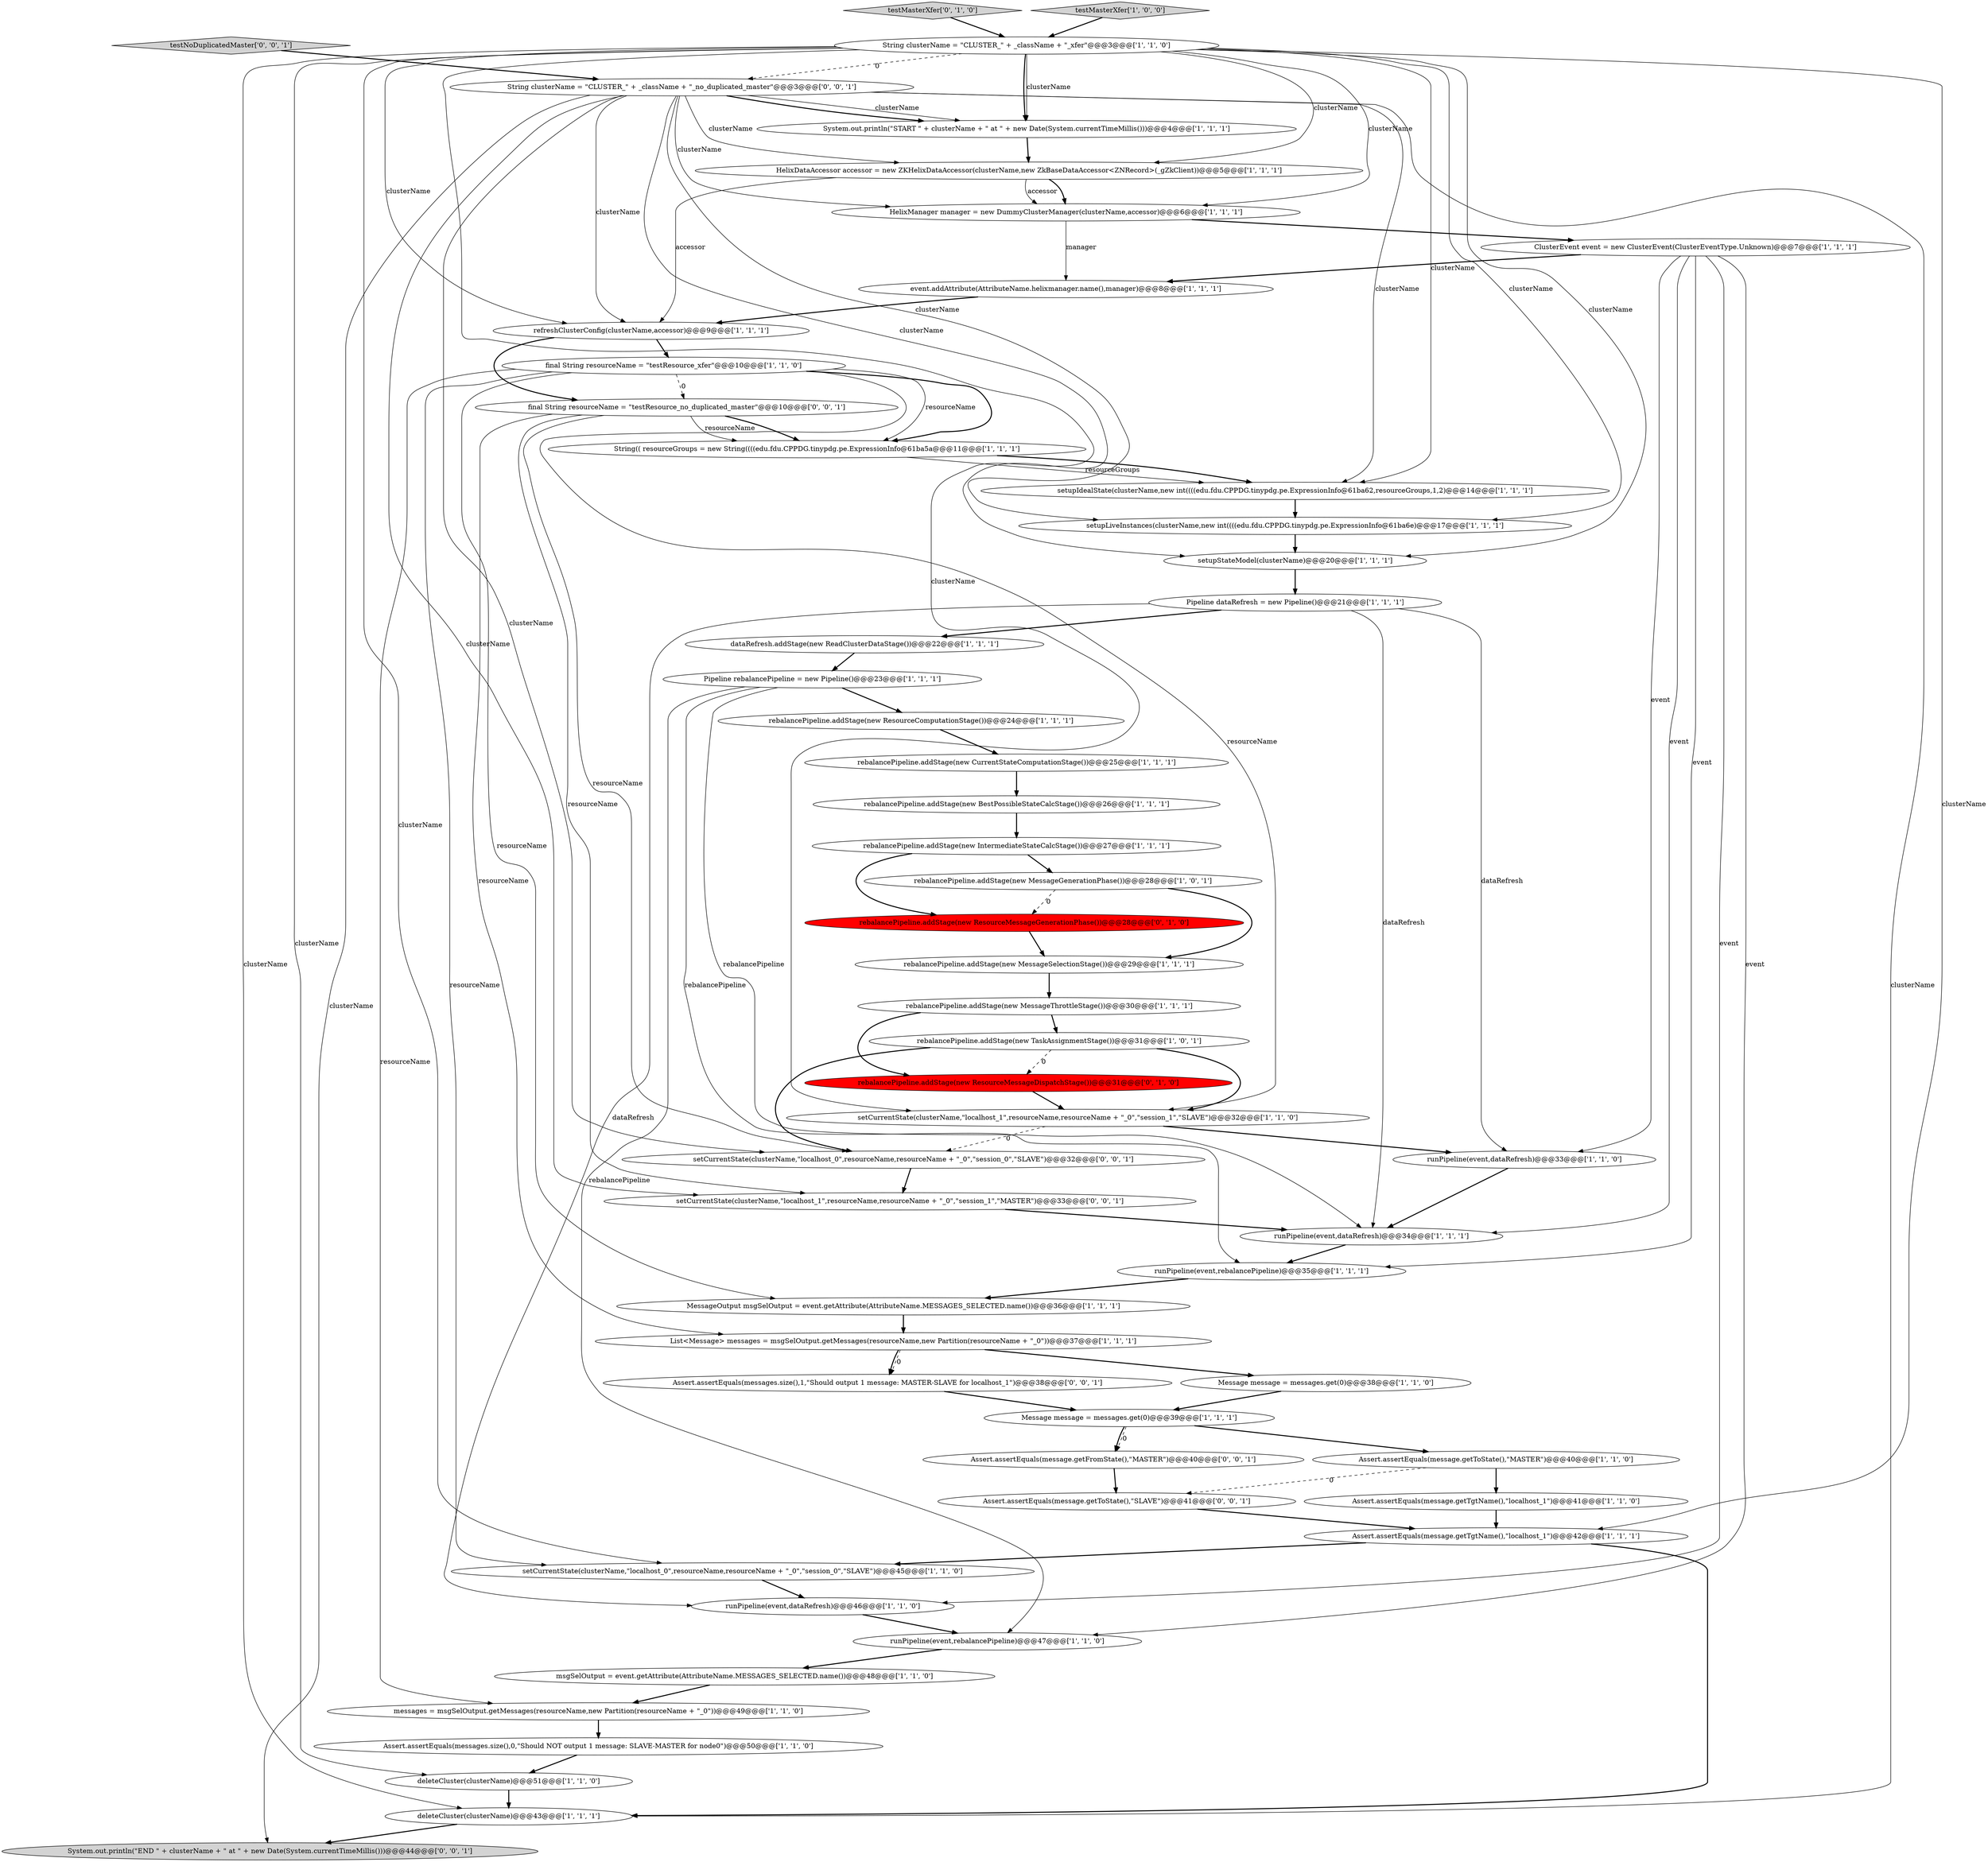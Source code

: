 digraph {
26 [style = filled, label = "setupIdealState(clusterName,new int((((edu.fdu.CPPDG.tinypdg.pe.ExpressionInfo@61ba62,resourceGroups,1,2)@@@14@@@['1', '1', '1']", fillcolor = white, shape = ellipse image = "AAA0AAABBB1BBB"];
12 [style = filled, label = "HelixDataAccessor accessor = new ZKHelixDataAccessor(clusterName,new ZkBaseDataAccessor<ZNRecord>(_gZkClient))@@@5@@@['1', '1', '1']", fillcolor = white, shape = ellipse image = "AAA0AAABBB1BBB"];
29 [style = filled, label = "setCurrentState(clusterName,\"localhost_1\",resourceName,resourceName + \"_0\",\"session_1\",\"SLAVE\")@@@32@@@['1', '1', '0']", fillcolor = white, shape = ellipse image = "AAA0AAABBB1BBB"];
34 [style = filled, label = "rebalancePipeline.addStage(new CurrentStateComputationStage())@@@25@@@['1', '1', '1']", fillcolor = white, shape = ellipse image = "AAA0AAABBB1BBB"];
13 [style = filled, label = "runPipeline(event,dataRefresh)@@@33@@@['1', '1', '0']", fillcolor = white, shape = ellipse image = "AAA0AAABBB1BBB"];
44 [style = filled, label = "rebalancePipeline.addStage(new ResourceMessageDispatchStage())@@@31@@@['0', '1', '0']", fillcolor = red, shape = ellipse image = "AAA1AAABBB2BBB"];
49 [style = filled, label = "Assert.assertEquals(message.getFromState(),\"MASTER\")@@@40@@@['0', '0', '1']", fillcolor = white, shape = ellipse image = "AAA0AAABBB3BBB"];
20 [style = filled, label = "Assert.assertEquals(message.getTgtName(),\"localhost_1\")@@@42@@@['1', '1', '1']", fillcolor = white, shape = ellipse image = "AAA0AAABBB1BBB"];
19 [style = filled, label = "runPipeline(event,rebalancePipeline)@@@35@@@['1', '1', '1']", fillcolor = white, shape = ellipse image = "AAA0AAABBB1BBB"];
4 [style = filled, label = "Message message = messages.get(0)@@@38@@@['1', '1', '0']", fillcolor = white, shape = ellipse image = "AAA0AAABBB1BBB"];
54 [style = filled, label = "final String resourceName = \"testResource_no_duplicated_master\"@@@10@@@['0', '0', '1']", fillcolor = white, shape = ellipse image = "AAA0AAABBB3BBB"];
32 [style = filled, label = "rebalancePipeline.addStage(new IntermediateStateCalcStage())@@@27@@@['1', '1', '1']", fillcolor = white, shape = ellipse image = "AAA0AAABBB1BBB"];
9 [style = filled, label = "refreshClusterConfig(clusterName,accessor)@@@9@@@['1', '1', '1']", fillcolor = white, shape = ellipse image = "AAA0AAABBB1BBB"];
40 [style = filled, label = "Pipeline dataRefresh = new Pipeline()@@@21@@@['1', '1', '1']", fillcolor = white, shape = ellipse image = "AAA0AAABBB1BBB"];
23 [style = filled, label = "rebalancePipeline.addStage(new BestPossibleStateCalcStage())@@@26@@@['1', '1', '1']", fillcolor = white, shape = ellipse image = "AAA0AAABBB1BBB"];
46 [style = filled, label = "setCurrentState(clusterName,\"localhost_1\",resourceName,resourceName + \"_0\",\"session_1\",\"MASTER\")@@@33@@@['0', '0', '1']", fillcolor = white, shape = ellipse image = "AAA0AAABBB3BBB"];
25 [style = filled, label = "dataRefresh.addStage(new ReadClusterDataStage())@@@22@@@['1', '1', '1']", fillcolor = white, shape = ellipse image = "AAA0AAABBB1BBB"];
17 [style = filled, label = "ClusterEvent event = new ClusterEvent(ClusterEventType.Unknown)@@@7@@@['1', '1', '1']", fillcolor = white, shape = ellipse image = "AAA0AAABBB1BBB"];
3 [style = filled, label = "String(( resourceGroups = new String((((edu.fdu.CPPDG.tinypdg.pe.ExpressionInfo@61ba5a@@@11@@@['1', '1', '1']", fillcolor = white, shape = ellipse image = "AAA0AAABBB1BBB"];
36 [style = filled, label = "runPipeline(event,dataRefresh)@@@46@@@['1', '1', '0']", fillcolor = white, shape = ellipse image = "AAA0AAABBB1BBB"];
37 [style = filled, label = "deleteCluster(clusterName)@@@51@@@['1', '1', '0']", fillcolor = white, shape = ellipse image = "AAA0AAABBB1BBB"];
8 [style = filled, label = "HelixManager manager = new DummyClusterManager(clusterName,accessor)@@@6@@@['1', '1', '1']", fillcolor = white, shape = ellipse image = "AAA0AAABBB1BBB"];
24 [style = filled, label = "String clusterName = \"CLUSTER_\" + _className + \"_xfer\"@@@3@@@['1', '1', '0']", fillcolor = white, shape = ellipse image = "AAA0AAABBB1BBB"];
30 [style = filled, label = "setupLiveInstances(clusterName,new int((((edu.fdu.CPPDG.tinypdg.pe.ExpressionInfo@61ba6e)@@@17@@@['1', '1', '1']", fillcolor = white, shape = ellipse image = "AAA0AAABBB1BBB"];
41 [style = filled, label = "rebalancePipeline.addStage(new TaskAssignmentStage())@@@31@@@['1', '0', '1']", fillcolor = white, shape = ellipse image = "AAA0AAABBB1BBB"];
18 [style = filled, label = "Message message = messages.get(0)@@@39@@@['1', '1', '1']", fillcolor = white, shape = ellipse image = "AAA0AAABBB1BBB"];
42 [style = filled, label = "MessageOutput msgSelOutput = event.getAttribute(AttributeName.MESSAGES_SELECTED.name())@@@36@@@['1', '1', '1']", fillcolor = white, shape = ellipse image = "AAA0AAABBB1BBB"];
27 [style = filled, label = "rebalancePipeline.addStage(new ResourceComputationStage())@@@24@@@['1', '1', '1']", fillcolor = white, shape = ellipse image = "AAA0AAABBB1BBB"];
53 [style = filled, label = "setCurrentState(clusterName,\"localhost_0\",resourceName,resourceName + \"_0\",\"session_0\",\"SLAVE\")@@@32@@@['0', '0', '1']", fillcolor = white, shape = ellipse image = "AAA0AAABBB3BBB"];
52 [style = filled, label = "String clusterName = \"CLUSTER_\" + _className + \"_no_duplicated_master\"@@@3@@@['0', '0', '1']", fillcolor = white, shape = ellipse image = "AAA0AAABBB3BBB"];
48 [style = filled, label = "Assert.assertEquals(message.getToState(),\"SLAVE\")@@@41@@@['0', '0', '1']", fillcolor = white, shape = ellipse image = "AAA0AAABBB3BBB"];
11 [style = filled, label = "List<Message> messages = msgSelOutput.getMessages(resourceName,new Partition(resourceName + \"_0\"))@@@37@@@['1', '1', '1']", fillcolor = white, shape = ellipse image = "AAA0AAABBB1BBB"];
0 [style = filled, label = "rebalancePipeline.addStage(new MessageSelectionStage())@@@29@@@['1', '1', '1']", fillcolor = white, shape = ellipse image = "AAA0AAABBB1BBB"];
47 [style = filled, label = "System.out.println(\"END \" + clusterName + \" at \" + new Date(System.currentTimeMillis()))@@@44@@@['0', '0', '1']", fillcolor = lightgray, shape = ellipse image = "AAA0AAABBB3BBB"];
28 [style = filled, label = "Pipeline rebalancePipeline = new Pipeline()@@@23@@@['1', '1', '1']", fillcolor = white, shape = ellipse image = "AAA0AAABBB1BBB"];
38 [style = filled, label = "msgSelOutput = event.getAttribute(AttributeName.MESSAGES_SELECTED.name())@@@48@@@['1', '1', '0']", fillcolor = white, shape = ellipse image = "AAA0AAABBB1BBB"];
22 [style = filled, label = "messages = msgSelOutput.getMessages(resourceName,new Partition(resourceName + \"_0\"))@@@49@@@['1', '1', '0']", fillcolor = white, shape = ellipse image = "AAA0AAABBB1BBB"];
45 [style = filled, label = "testMasterXfer['0', '1', '0']", fillcolor = lightgray, shape = diamond image = "AAA0AAABBB2BBB"];
15 [style = filled, label = "deleteCluster(clusterName)@@@43@@@['1', '1', '1']", fillcolor = white, shape = ellipse image = "AAA0AAABBB1BBB"];
14 [style = filled, label = "Assert.assertEquals(message.getToState(),\"MASTER\")@@@40@@@['1', '1', '0']", fillcolor = white, shape = ellipse image = "AAA0AAABBB1BBB"];
6 [style = filled, label = "Assert.assertEquals(messages.size(),0,\"Should NOT output 1 message: SLAVE-MASTER for node0\")@@@50@@@['1', '1', '0']", fillcolor = white, shape = ellipse image = "AAA0AAABBB1BBB"];
50 [style = filled, label = "testNoDuplicatedMaster['0', '0', '1']", fillcolor = lightgray, shape = diamond image = "AAA0AAABBB3BBB"];
31 [style = filled, label = "setupStateModel(clusterName)@@@20@@@['1', '1', '1']", fillcolor = white, shape = ellipse image = "AAA0AAABBB1BBB"];
5 [style = filled, label = "runPipeline(event,rebalancePipeline)@@@47@@@['1', '1', '0']", fillcolor = white, shape = ellipse image = "AAA0AAABBB1BBB"];
7 [style = filled, label = "testMasterXfer['1', '0', '0']", fillcolor = lightgray, shape = diamond image = "AAA0AAABBB1BBB"];
16 [style = filled, label = "Assert.assertEquals(message.getTgtName(),\"localhost_1\")@@@41@@@['1', '1', '0']", fillcolor = white, shape = ellipse image = "AAA0AAABBB1BBB"];
51 [style = filled, label = "Assert.assertEquals(messages.size(),1,\"Should output 1 message: MASTER-SLAVE for localhost_1\")@@@38@@@['0', '0', '1']", fillcolor = white, shape = ellipse image = "AAA0AAABBB3BBB"];
21 [style = filled, label = "final String resourceName = \"testResource_xfer\"@@@10@@@['1', '1', '0']", fillcolor = white, shape = ellipse image = "AAA0AAABBB1BBB"];
10 [style = filled, label = "runPipeline(event,dataRefresh)@@@34@@@['1', '1', '1']", fillcolor = white, shape = ellipse image = "AAA0AAABBB1BBB"];
35 [style = filled, label = "rebalancePipeline.addStage(new MessageGenerationPhase())@@@28@@@['1', '0', '1']", fillcolor = white, shape = ellipse image = "AAA0AAABBB1BBB"];
43 [style = filled, label = "rebalancePipeline.addStage(new ResourceMessageGenerationPhase())@@@28@@@['0', '1', '0']", fillcolor = red, shape = ellipse image = "AAA1AAABBB2BBB"];
33 [style = filled, label = "System.out.println(\"START \" + clusterName + \" at \" + new Date(System.currentTimeMillis()))@@@4@@@['1', '1', '1']", fillcolor = white, shape = ellipse image = "AAA0AAABBB1BBB"];
39 [style = filled, label = "event.addAttribute(AttributeName.helixmanager.name(),manager)@@@8@@@['1', '1', '1']", fillcolor = white, shape = ellipse image = "AAA0AAABBB1BBB"];
2 [style = filled, label = "rebalancePipeline.addStage(new MessageThrottleStage())@@@30@@@['1', '1', '1']", fillcolor = white, shape = ellipse image = "AAA0AAABBB1BBB"];
1 [style = filled, label = "setCurrentState(clusterName,\"localhost_0\",resourceName,resourceName + \"_0\",\"session_0\",\"SLAVE\")@@@45@@@['1', '1', '0']", fillcolor = white, shape = ellipse image = "AAA0AAABBB1BBB"];
21->1 [style = solid, label="resourceName"];
32->35 [style = bold, label=""];
52->33 [style = solid, label="clusterName"];
39->9 [style = bold, label=""];
10->19 [style = bold, label=""];
40->25 [style = bold, label=""];
49->48 [style = bold, label=""];
37->15 [style = bold, label=""];
28->10 [style = solid, label="rebalancePipeline"];
17->13 [style = solid, label="event"];
18->49 [style = dashed, label="0"];
5->38 [style = bold, label=""];
45->24 [style = bold, label=""];
24->1 [style = solid, label="clusterName"];
52->30 [style = solid, label="clusterName"];
52->8 [style = solid, label="clusterName"];
18->49 [style = bold, label=""];
2->44 [style = bold, label=""];
24->52 [style = dashed, label="0"];
52->46 [style = solid, label="clusterName"];
9->21 [style = bold, label=""];
8->39 [style = solid, label="manager"];
31->40 [style = bold, label=""];
43->0 [style = bold, label=""];
12->9 [style = solid, label="accessor"];
24->15 [style = solid, label="clusterName"];
54->3 [style = bold, label=""];
20->15 [style = bold, label=""];
52->47 [style = solid, label="clusterName"];
24->33 [style = solid, label="clusterName"];
40->10 [style = solid, label="dataRefresh"];
21->3 [style = bold, label=""];
14->16 [style = bold, label=""];
19->42 [style = bold, label=""];
25->28 [style = bold, label=""];
11->51 [style = bold, label=""];
40->13 [style = solid, label="dataRefresh"];
24->37 [style = solid, label="clusterName"];
4->18 [style = bold, label=""];
41->53 [style = bold, label=""];
8->17 [style = bold, label=""];
9->54 [style = bold, label=""];
35->0 [style = bold, label=""];
7->24 [style = bold, label=""];
52->53 [style = solid, label="clusterName"];
17->19 [style = solid, label="event"];
17->39 [style = bold, label=""];
51->18 [style = bold, label=""];
28->19 [style = solid, label="rebalancePipeline"];
24->29 [style = solid, label="clusterName"];
17->5 [style = solid, label="event"];
35->43 [style = dashed, label="0"];
15->47 [style = bold, label=""];
24->12 [style = solid, label="clusterName"];
16->20 [style = bold, label=""];
22->6 [style = bold, label=""];
11->51 [style = dashed, label="0"];
24->9 [style = solid, label="clusterName"];
21->54 [style = dashed, label="0"];
13->10 [style = bold, label=""];
2->41 [style = bold, label=""];
3->26 [style = solid, label="resourceGroups"];
52->33 [style = bold, label=""];
44->29 [style = bold, label=""];
11->4 [style = bold, label=""];
46->10 [style = bold, label=""];
3->26 [style = bold, label=""];
23->32 [style = bold, label=""];
24->20 [style = solid, label="clusterName"];
24->30 [style = solid, label="clusterName"];
20->1 [style = bold, label=""];
17->36 [style = solid, label="event"];
33->12 [style = bold, label=""];
54->53 [style = solid, label="resourceName"];
52->9 [style = solid, label="clusterName"];
6->37 [style = bold, label=""];
21->29 [style = solid, label="resourceName"];
24->33 [style = bold, label=""];
54->11 [style = solid, label="resourceName"];
53->46 [style = bold, label=""];
24->8 [style = solid, label="clusterName"];
27->34 [style = bold, label=""];
52->31 [style = solid, label="clusterName"];
17->10 [style = solid, label="event"];
42->11 [style = bold, label=""];
30->31 [style = bold, label=""];
12->8 [style = bold, label=""];
24->31 [style = solid, label="clusterName"];
54->46 [style = solid, label="resourceName"];
24->26 [style = solid, label="clusterName"];
21->3 [style = solid, label="resourceName"];
52->15 [style = solid, label="clusterName"];
40->36 [style = solid, label="dataRefresh"];
34->23 [style = bold, label=""];
36->5 [style = bold, label=""];
21->22 [style = solid, label="resourceName"];
29->53 [style = dashed, label="0"];
21->42 [style = solid, label="resourceName"];
14->48 [style = dashed, label="0"];
41->29 [style = bold, label=""];
0->2 [style = bold, label=""];
32->43 [style = bold, label=""];
1->36 [style = bold, label=""];
52->26 [style = solid, label="clusterName"];
50->52 [style = bold, label=""];
26->30 [style = bold, label=""];
28->5 [style = solid, label="rebalancePipeline"];
12->8 [style = solid, label="accessor"];
48->20 [style = bold, label=""];
54->3 [style = solid, label="resourceName"];
28->27 [style = bold, label=""];
38->22 [style = bold, label=""];
18->14 [style = bold, label=""];
52->12 [style = solid, label="clusterName"];
41->44 [style = dashed, label="0"];
29->13 [style = bold, label=""];
}
